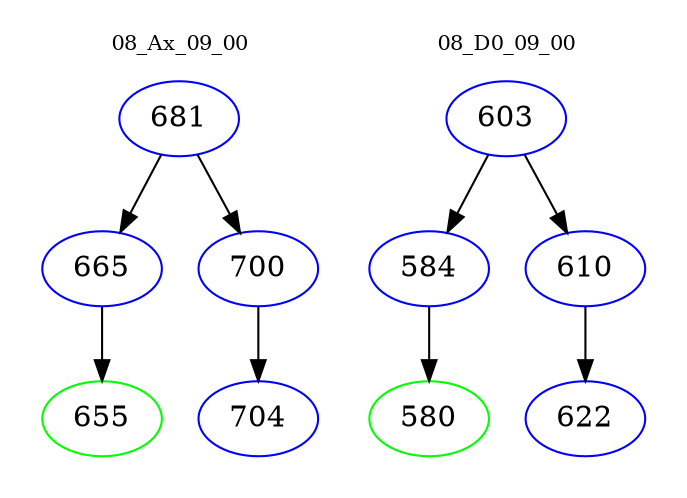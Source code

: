 digraph{
subgraph cluster_0 {
color = white
label = "08_Ax_09_00";
fontsize=10;
T0_681 [label="681", color="blue"]
T0_681 -> T0_665 [color="black"]
T0_665 [label="665", color="blue"]
T0_665 -> T0_655 [color="black"]
T0_655 [label="655", color="green"]
T0_681 -> T0_700 [color="black"]
T0_700 [label="700", color="blue"]
T0_700 -> T0_704 [color="black"]
T0_704 [label="704", color="blue"]
}
subgraph cluster_1 {
color = white
label = "08_D0_09_00";
fontsize=10;
T1_603 [label="603", color="blue"]
T1_603 -> T1_584 [color="black"]
T1_584 [label="584", color="blue"]
T1_584 -> T1_580 [color="black"]
T1_580 [label="580", color="green"]
T1_603 -> T1_610 [color="black"]
T1_610 [label="610", color="blue"]
T1_610 -> T1_622 [color="black"]
T1_622 [label="622", color="blue"]
}
}
